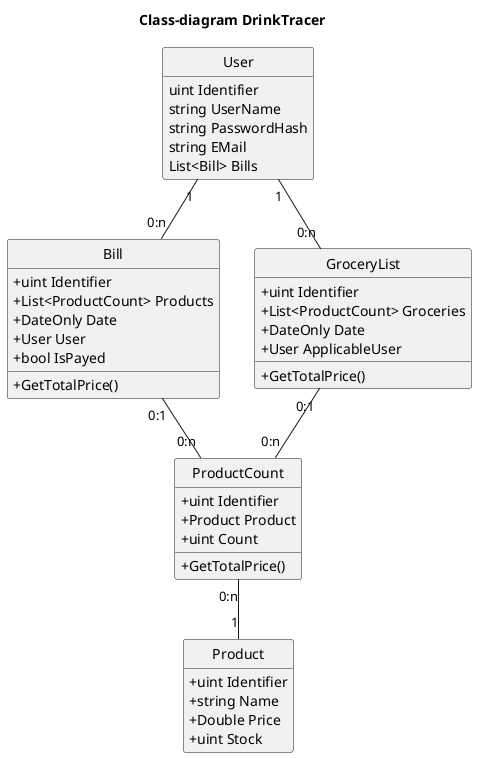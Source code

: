 @startuml
hide circle
hide empty members
skinparam classAttributeIconSize 0
skinparam packageStyle rectangle
title Class-diagram DrinkTracer

class Product {
    + uint Identifier
    + string Name
    + Double Price
    + uint Stock
}

class Bill {
    + uint Identifier
    + List<ProductCount> Products
    + DateOnly Date
    + User User
    + bool IsPayed
    + GetTotalPrice()
}

class GroceryList {
    + uint Identifier
    + List<ProductCount> Groceries
    + DateOnly Date
    + User ApplicableUser
    + GetTotalPrice()
}

class ProductCount {
    + uint Identifier
    + Product Product
    + uint Count
    + GetTotalPrice()
}

class User {
    uint Identifier
    string UserName
    string PasswordHash
    string EMail
    List<Bill> Bills
}

User "1" -- "0:n" Bill
Bill "0:1" -- "0:n" ProductCount
GroceryList "0:1" -- "0:n" ProductCount
ProductCount "0:n" -- "1" Product
User "1" -- "0:n" GroceryList

@enduml